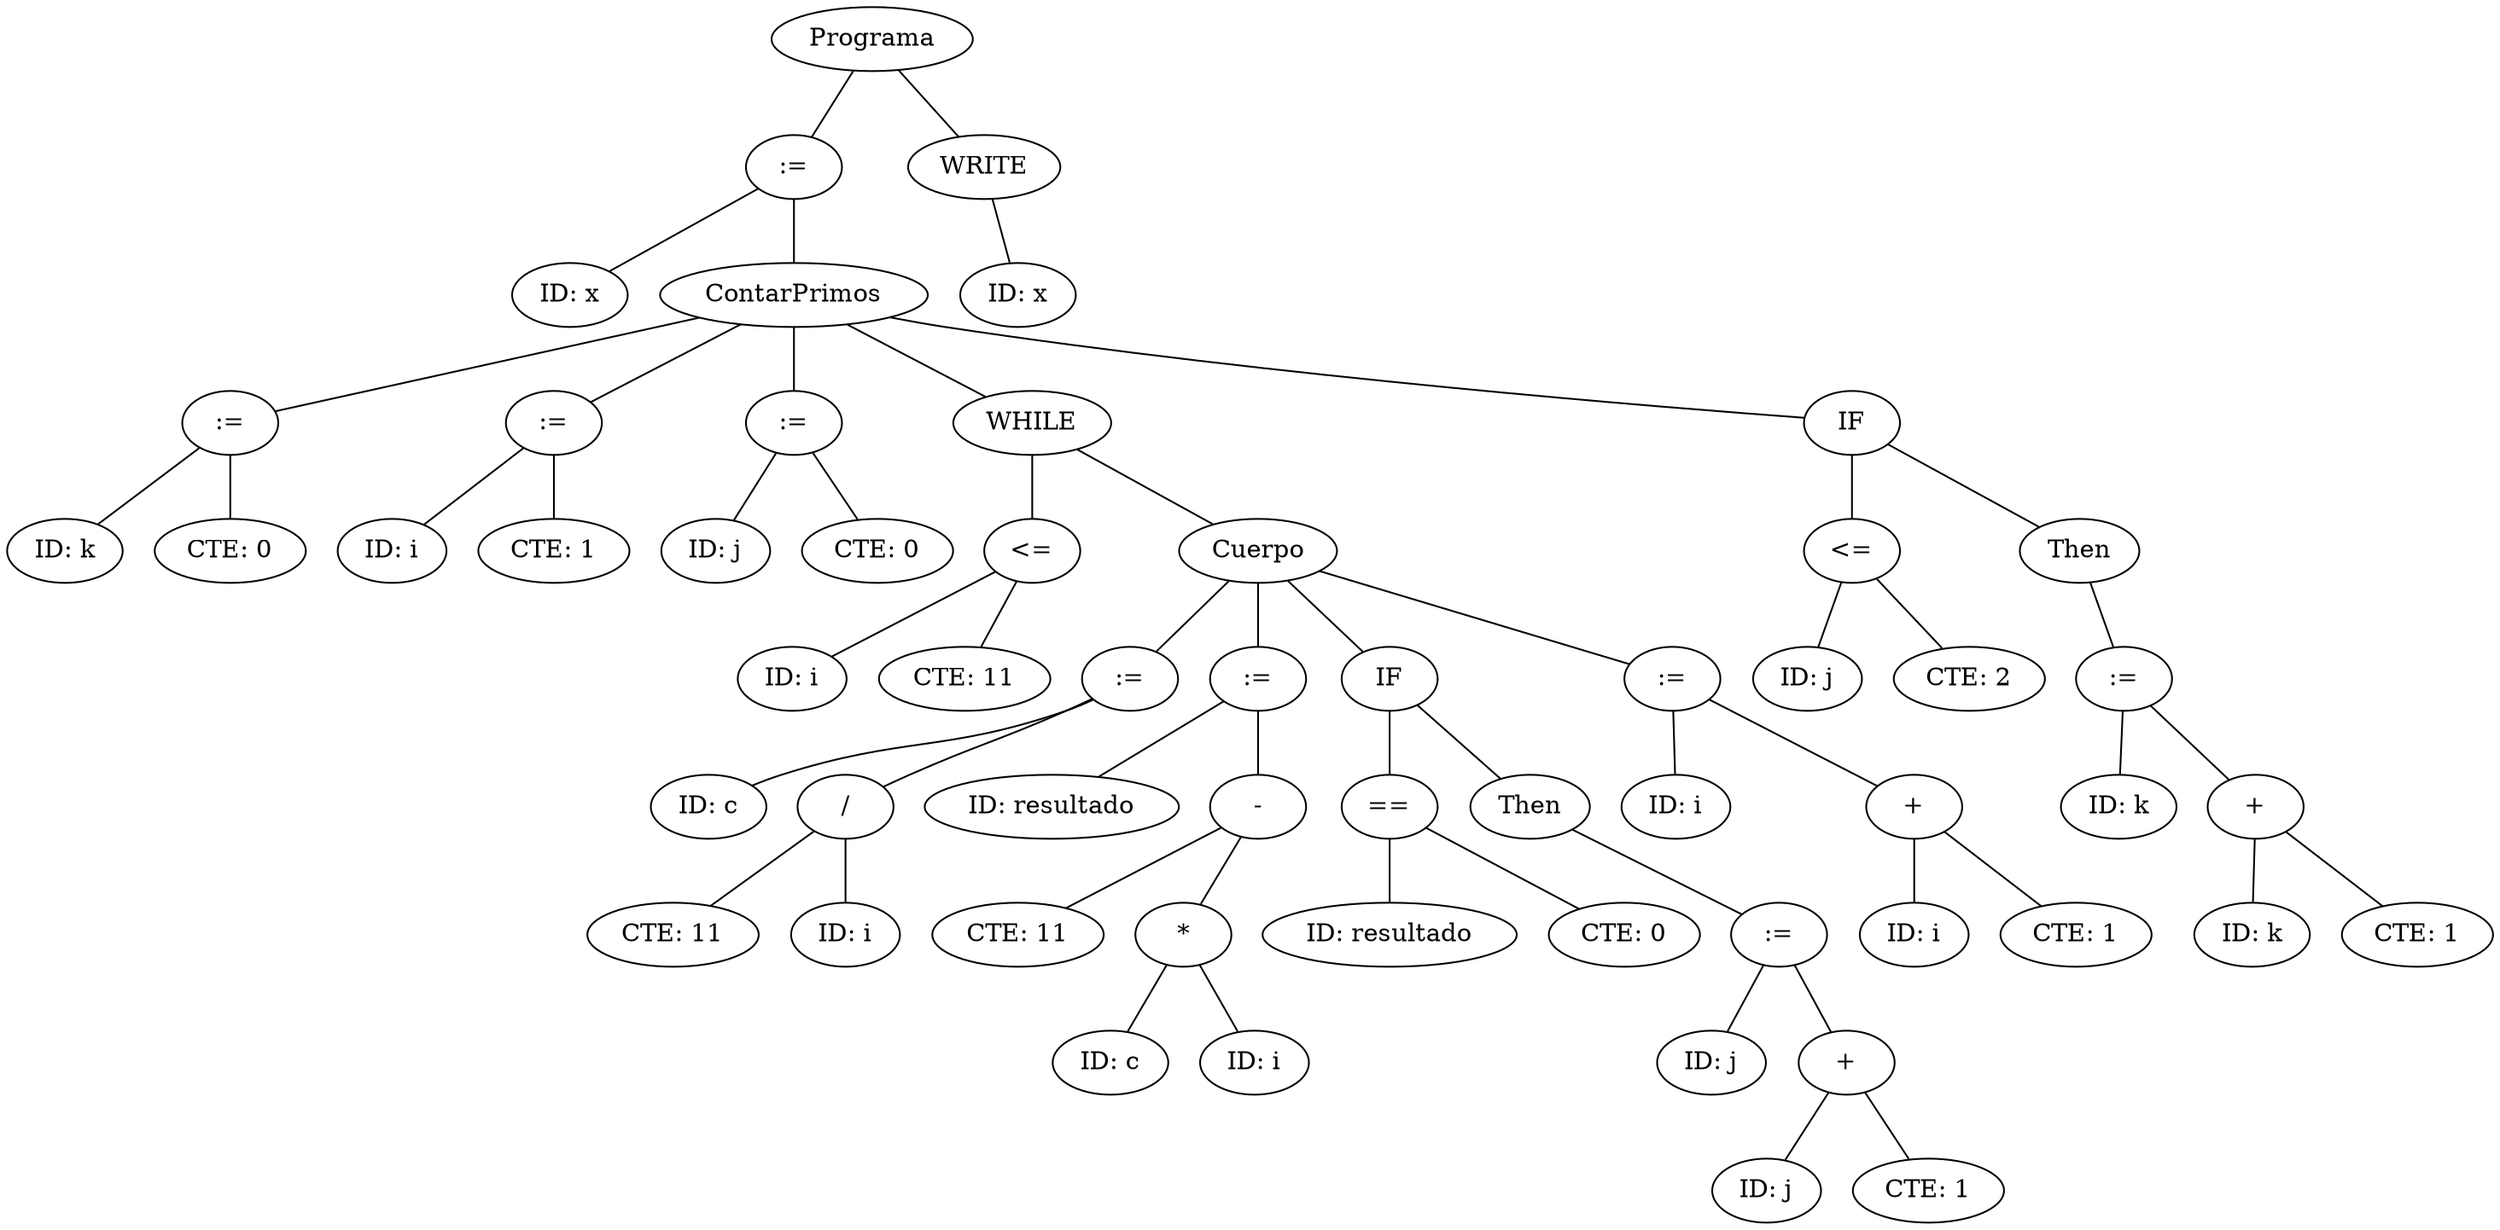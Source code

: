 graph G {nodo_programa [label="Programa"]
nodo_1558088410 [label=":="]
nodo_programa -- nodo_1558088410
nodo_193348507 [label="ID: x"]
nodo_1558088410 -- nodo_193348507
nodo_539916159 [label="ContarPrimos"]
nodo_1558088410 -- nodo_539916159
nodo_505506818 [label=":="]
nodo_539916159 -- nodo_505506818
nodo_1844451539 [label="ID: k"]
nodo_505506818 -- nodo_1844451539
nodo_1423115373 [label="CTE: 0"]
nodo_505506818 -- nodo_1423115373
nodo_127210503 [label=":="]
nodo_539916159 -- nodo_127210503
nodo_314653067 [label="ID: i"]
nodo_127210503 -- nodo_314653067
nodo_2140839296 [label="CTE: 1"]
nodo_127210503 -- nodo_2140839296
nodo_866524786 [label=":="]
nodo_539916159 -- nodo_866524786
nodo_482083117 [label="ID: j"]
nodo_866524786 -- nodo_482083117
nodo_120221264 [label="CTE: 0"]
nodo_866524786 -- nodo_120221264
nodo_746034600 [label="WHILE"]
nodo_539916159 -- nodo_746034600
nodo_790715354 [label="<="]
nodo_746034600 -- nodo_790715354
nodo_1399362170 [label="ID: i"]
nodo_790715354 -- nodo_1399362170
nodo_132394665 [label="CTE: 11"]
nodo_790715354 -- nodo_132394665
nodo_388903208 [label="Cuerpo"]
nodo_746034600 -- nodo_388903208
nodo_846485404 [label=":="]
nodo_388903208 -- nodo_846485404
nodo_630778090 [label="ID: c"]
nodo_846485404 -- nodo_630778090
nodo_61807510 [label="/"]
nodo_846485404 -- nodo_61807510
nodo_1710153146 [label="CTE: 11"]
nodo_61807510 -- nodo_1710153146
nodo_1974906412 [label="ID: i"]
nodo_61807510 -- nodo_1974906412
nodo_395040712 [label=":="]
nodo_388903208 -- nodo_395040712
nodo_1812139268 [label="ID: resultado"]
nodo_395040712 -- nodo_1812139268
nodo_2131959347 [label="-"]
nodo_395040712 -- nodo_2131959347
nodo_1066666035 [label="CTE: 11"]
nodo_2131959347 -- nodo_1066666035
nodo_1994964382 [label="*"]
nodo_2131959347 -- nodo_1994964382
nodo_41411946 [label="ID: c"]
nodo_1994964382 -- nodo_41411946
nodo_1710391697 [label="ID: i"]
nodo_1994964382 -- nodo_1710391697
nodo_2050541708 [label="IF"]
nodo_388903208 -- nodo_2050541708
nodo_1234144792 [label="=="]
nodo_2050541708 -- nodo_1234144792
nodo_1953398518 [label="ID: resultado"]
nodo_1234144792 -- nodo_1953398518
nodo_90277859 [label="CTE: 0"]
nodo_1234144792 -- nodo_90277859
nodo_966869867 [label="Then"]
nodo_2050541708 -- nodo_966869867
nodo_216790281 [label=":="]
nodo_966869867 -- nodo_216790281
nodo_192263084 [label="ID: j"]
nodo_216790281 -- nodo_192263084
nodo_44196798 [label="+"]
nodo_216790281 -- nodo_44196798
nodo_824951450 [label="ID: j"]
nodo_44196798 -- nodo_824951450
nodo_1656437259 [label="CTE: 1"]
nodo_44196798 -- nodo_1656437259
nodo_1148525859 [label=":="]
nodo_388903208 -- nodo_1148525859
nodo_1440426368 [label="ID: i"]
nodo_1148525859 -- nodo_1440426368
nodo_982195891 [label="+"]
nodo_1148525859 -- nodo_982195891
nodo_31129739 [label="ID: i"]
nodo_982195891 -- nodo_31129739
nodo_1831569814 [label="CTE: 1"]
nodo_982195891 -- nodo_1831569814
nodo_1638935194 [label="IF"]
nodo_539916159 -- nodo_1638935194
nodo_53268121 [label="<="]
nodo_1638935194 -- nodo_53268121
nodo_1521109295 [label="ID: j"]
nodo_53268121 -- nodo_1521109295
nodo_1803295957 [label="CTE: 2"]
nodo_53268121 -- nodo_1803295957
nodo_200810458 [label="Then"]
nodo_1638935194 -- nodo_200810458
nodo_1858424890 [label=":="]
nodo_200810458 -- nodo_1858424890
nodo_1714331644 [label="ID: k"]
nodo_1858424890 -- nodo_1714331644
nodo_1841278296 [label="+"]
nodo_1858424890 -- nodo_1841278296
nodo_653425146 [label="ID: k"]
nodo_1841278296 -- nodo_653425146
nodo_1651681694 [label="CTE: 1"]
nodo_1841278296 -- nodo_1651681694
nodo_1882262355 [label="WRITE"]
nodo_programa -- nodo_1882262355
nodo_1626647904 [label="ID: x"]
nodo_1882262355 -- nodo_1626647904
}
